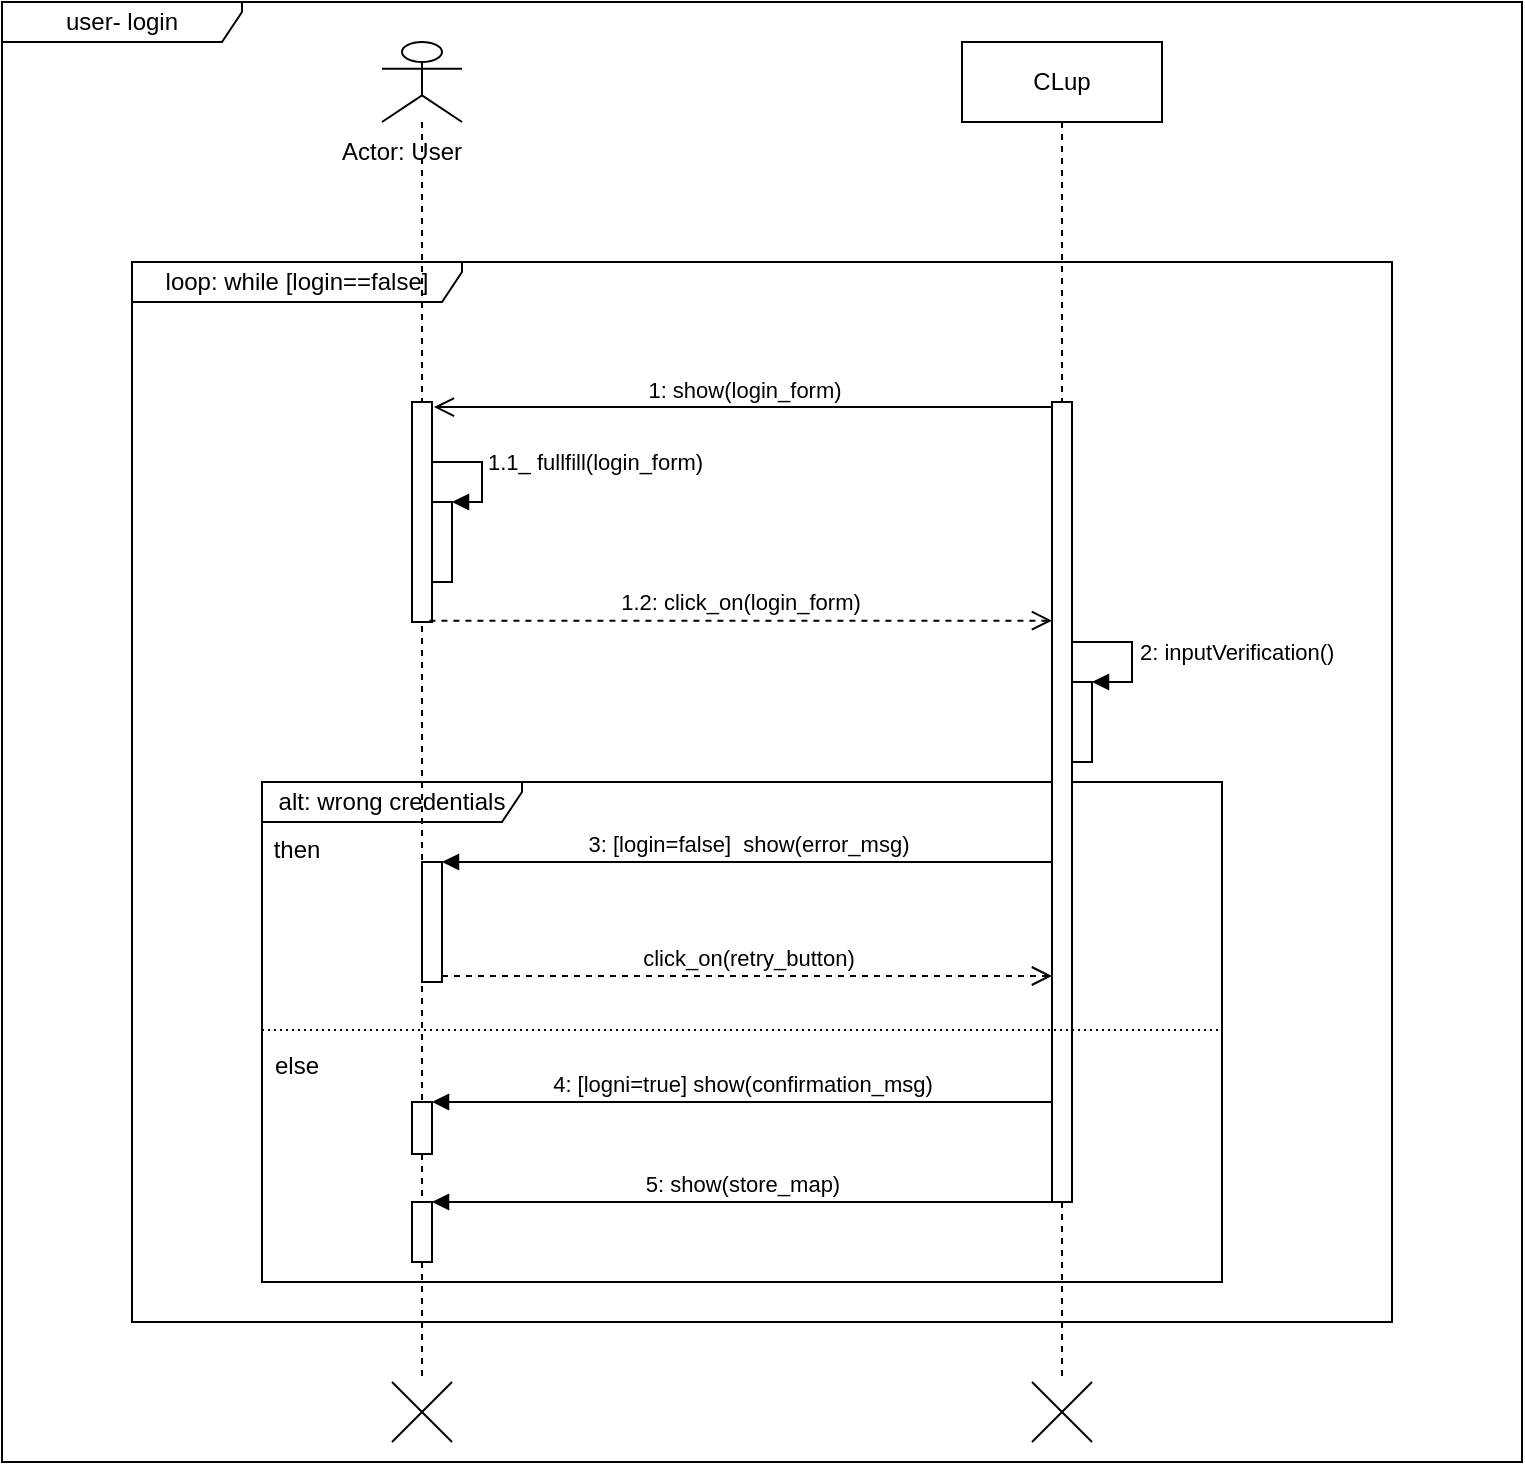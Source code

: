 <mxfile version="13.10.4" type="device"><diagram id="kgpKYQtTHZ0yAKxKKP6v" name="Page-1"><mxGraphModel dx="1360" dy="831" grid="1" gridSize="10" guides="1" tooltips="1" connect="1" arrows="1" fold="1" page="1" pageScale="1" pageWidth="850" pageHeight="1100" math="0" shadow="0"><root><mxCell id="0"/><mxCell id="1" parent="0"/><mxCell id="4mUvusCchYLz1Ih5ERtV-17" value="user- login" style="shape=umlFrame;whiteSpace=wrap;html=1;rounded=0;shadow=0;glass=0;sketch=0;strokeColor=#000000;width=120;height=20;" vertex="1" parent="1"><mxGeometry x="80" y="50" width="760" height="730" as="geometry"/></mxCell><mxCell id="4mUvusCchYLz1Ih5ERtV-18" value="loop: while [login==false]" style="shape=umlFrame;whiteSpace=wrap;html=1;rounded=0;shadow=0;glass=0;sketch=0;strokeColor=#000000;width=165;height=20;" vertex="1" parent="1"><mxGeometry x="145" y="180" width="630" height="530" as="geometry"/></mxCell><mxCell id="jvHStEDFp7qu9cUqNKni-11" value="alt: wrong credentials" style="shape=umlFrame;whiteSpace=wrap;html=1;rounded=0;shadow=0;glass=0;sketch=0;strokeColor=#000000;width=130;height=20;" vertex="1" parent="1"><mxGeometry x="210" y="440" width="480" height="250" as="geometry"/></mxCell><mxCell id="4mUvusCchYLz1Ih5ERtV-7" value="" style="shape=umlLifeline;participant=umlActor;perimeter=lifelinePerimeter;whiteSpace=wrap;html=1;container=1;collapsible=0;recursiveResize=0;verticalAlign=top;spacingTop=36;outlineConnect=0;rounded=0;shadow=0;glass=0;sketch=0;strokeColor=#000000;" vertex="1" parent="1"><mxGeometry x="270" y="70" width="40" height="670" as="geometry"/></mxCell><mxCell id="4mUvusCchYLz1Ih5ERtV-13" value="" style="html=1;points=[];perimeter=orthogonalPerimeter;rounded=0;shadow=0;glass=0;sketch=0;strokeColor=#000000;" vertex="1" parent="4mUvusCchYLz1Ih5ERtV-7"><mxGeometry x="15" y="180" width="10" height="110" as="geometry"/></mxCell><mxCell id="jvHStEDFp7qu9cUqNKni-6" value="" style="html=1;points=[];perimeter=orthogonalPerimeter;rounded=0;shadow=0;glass=0;sketch=0;strokeColor=#000000;" vertex="1" parent="4mUvusCchYLz1Ih5ERtV-7"><mxGeometry x="25" y="230" width="10" height="40" as="geometry"/></mxCell><mxCell id="jvHStEDFp7qu9cUqNKni-7" value="1.1_ fullfill(login_form)" style="edgeStyle=orthogonalEdgeStyle;html=1;align=left;spacingLeft=2;endArrow=block;rounded=0;entryX=1;entryY=0;" edge="1" target="jvHStEDFp7qu9cUqNKni-6" parent="4mUvusCchYLz1Ih5ERtV-7" source="4mUvusCchYLz1Ih5ERtV-13"><mxGeometry x="-0.231" y="-1" relative="1" as="geometry"><mxPoint x="30" y="210" as="sourcePoint"/><Array as="points"><mxPoint x="50" y="210"/><mxPoint x="50" y="230"/></Array><mxPoint x="1" y="-1" as="offset"/></mxGeometry></mxCell><mxCell id="jvHStEDFp7qu9cUqNKni-18" value="" style="html=1;points=[];perimeter=orthogonalPerimeter;rounded=0;shadow=0;glass=0;sketch=0;strokeColor=#000000;" vertex="1" parent="4mUvusCchYLz1Ih5ERtV-7"><mxGeometry x="15" y="530" width="10" height="26" as="geometry"/></mxCell><mxCell id="jvHStEDFp7qu9cUqNKni-21" value="" style="html=1;points=[];perimeter=orthogonalPerimeter;rounded=0;shadow=0;glass=0;sketch=0;strokeColor=#000000;" vertex="1" parent="4mUvusCchYLz1Ih5ERtV-7"><mxGeometry x="15" y="580" width="10" height="30" as="geometry"/></mxCell><mxCell id="4mUvusCchYLz1Ih5ERtV-8" value="Actor: User" style="text;html=1;strokeColor=none;fillColor=none;align=center;verticalAlign=middle;whiteSpace=wrap;rounded=0;shadow=0;glass=0;sketch=0;" vertex="1" parent="1"><mxGeometry x="240" y="115" width="80" height="20" as="geometry"/></mxCell><mxCell id="4mUvusCchYLz1Ih5ERtV-9" value="CLup" style="shape=umlLifeline;perimeter=lifelinePerimeter;whiteSpace=wrap;html=1;container=1;collapsible=0;recursiveResize=0;outlineConnect=0;rounded=0;shadow=0;glass=0;sketch=0;strokeColor=#000000;" vertex="1" parent="1"><mxGeometry x="560" y="70" width="100" height="670" as="geometry"/></mxCell><mxCell id="4mUvusCchYLz1Ih5ERtV-10" value="" style="html=1;points=[];perimeter=orthogonalPerimeter;rounded=0;shadow=0;glass=0;sketch=0;strokeColor=#000000;" vertex="1" parent="4mUvusCchYLz1Ih5ERtV-9"><mxGeometry x="45" y="180" width="10" height="400" as="geometry"/></mxCell><mxCell id="jvHStEDFp7qu9cUqNKni-8" value="" style="html=1;points=[];perimeter=orthogonalPerimeter;rounded=0;shadow=0;glass=0;sketch=0;strokeColor=#000000;" vertex="1" parent="4mUvusCchYLz1Ih5ERtV-9"><mxGeometry x="55" y="320" width="10" height="40" as="geometry"/></mxCell><mxCell id="jvHStEDFp7qu9cUqNKni-9" value="2: inputVerification()" style="edgeStyle=orthogonalEdgeStyle;html=1;align=left;spacingLeft=2;endArrow=block;rounded=0;entryX=1;entryY=0;" edge="1" target="jvHStEDFp7qu9cUqNKni-8" parent="4mUvusCchYLz1Ih5ERtV-9" source="4mUvusCchYLz1Ih5ERtV-10"><mxGeometry relative="1" as="geometry"><mxPoint x="60" y="310" as="sourcePoint"/><Array as="points"><mxPoint x="85" y="300"/><mxPoint x="85" y="320"/></Array></mxGeometry></mxCell><mxCell id="4mUvusCchYLz1Ih5ERtV-12" value="1: show(login_form)" style="html=1;verticalAlign=bottom;endArrow=open;endSize=8;entryX=1.097;entryY=0.023;entryDx=0;entryDy=0;entryPerimeter=0;" edge="1" source="4mUvusCchYLz1Ih5ERtV-10" parent="1" target="4mUvusCchYLz1Ih5ERtV-13"><mxGeometry relative="1" as="geometry"><mxPoint x="290" y="245" as="targetPoint"/></mxGeometry></mxCell><mxCell id="jvHStEDFp7qu9cUqNKni-3" value="1.2: click_on(login_form)" style="html=1;verticalAlign=bottom;endArrow=open;dashed=1;endSize=8;exitX=0.871;exitY=0.994;exitDx=0;exitDy=0;exitPerimeter=0;" edge="1" parent="1" source="4mUvusCchYLz1Ih5ERtV-13" target="4mUvusCchYLz1Ih5ERtV-10"><mxGeometry relative="1" as="geometry"><mxPoint x="510" y="305" as="sourcePoint"/><mxPoint x="430" y="305" as="targetPoint"/></mxGeometry></mxCell><mxCell id="jvHStEDFp7qu9cUqNKni-12" value="" style="html=1;points=[];perimeter=orthogonalPerimeter;rounded=0;shadow=0;glass=0;sketch=0;strokeColor=#000000;" vertex="1" parent="1"><mxGeometry x="290" y="480" width="10" height="60" as="geometry"/></mxCell><mxCell id="jvHStEDFp7qu9cUqNKni-13" value="3: [login=false]&amp;nbsp; show(error_msg)" style="html=1;verticalAlign=bottom;endArrow=block;entryX=1;entryY=0;" edge="1" target="jvHStEDFp7qu9cUqNKni-12" parent="1" source="4mUvusCchYLz1Ih5ERtV-10"><mxGeometry relative="1" as="geometry"><mxPoint x="360" y="480" as="sourcePoint"/></mxGeometry></mxCell><mxCell id="jvHStEDFp7qu9cUqNKni-14" value="click_on(retry_button)" style="html=1;verticalAlign=bottom;endArrow=open;dashed=1;endSize=8;exitX=1;exitY=0.95;" edge="1" source="jvHStEDFp7qu9cUqNKni-12" parent="1" target="4mUvusCchYLz1Ih5ERtV-10"><mxGeometry relative="1" as="geometry"><mxPoint x="360" y="537" as="targetPoint"/></mxGeometry></mxCell><mxCell id="jvHStEDFp7qu9cUqNKni-15" value="then" style="text;align=center;fontStyle=0;verticalAlign=middle;spacingLeft=3;spacingRight=3;strokeColor=none;rotatable=0;points=[[0,0.5],[1,0.5]];portConstraint=eastwest;rounded=0;shadow=0;glass=0;sketch=0;" vertex="1" parent="1"><mxGeometry x="215" y="460" width="25" height="26" as="geometry"/></mxCell><mxCell id="jvHStEDFp7qu9cUqNKni-16" value="" style="line;strokeWidth=1;fillColor=none;align=left;verticalAlign=middle;spacingTop=-1;spacingLeft=3;spacingRight=3;rotatable=0;labelPosition=right;points=[];portConstraint=eastwest;rounded=0;shadow=0;glass=0;sketch=0;dashed=1;dashPattern=1 2;" vertex="1" parent="1"><mxGeometry x="210" y="560" width="480" height="8" as="geometry"/></mxCell><mxCell id="jvHStEDFp7qu9cUqNKni-17" value="else" style="text;align=center;fontStyle=0;verticalAlign=middle;spacingLeft=3;spacingRight=3;strokeColor=none;rotatable=0;points=[[0,0.5],[1,0.5]];portConstraint=eastwest;rounded=0;shadow=0;glass=0;sketch=0;" vertex="1" parent="1"><mxGeometry x="215" y="568" width="25" height="26" as="geometry"/></mxCell><mxCell id="jvHStEDFp7qu9cUqNKni-19" value="4: [logni=true] show(confirmation_msg)" style="html=1;verticalAlign=bottom;endArrow=block;entryX=1;entryY=0;" edge="1" target="jvHStEDFp7qu9cUqNKni-18" parent="1" source="4mUvusCchYLz1Ih5ERtV-10"><mxGeometry relative="1" as="geometry"><mxPoint x="470" y="594" as="sourcePoint"/></mxGeometry></mxCell><mxCell id="jvHStEDFp7qu9cUqNKni-22" value="5: show(store_map)" style="html=1;verticalAlign=bottom;endArrow=block;entryX=1;entryY=0;" edge="1" target="jvHStEDFp7qu9cUqNKni-21" parent="1" source="4mUvusCchYLz1Ih5ERtV-10"><mxGeometry relative="1" as="geometry"><mxPoint x="440" y="700" as="sourcePoint"/></mxGeometry></mxCell><mxCell id="jvHStEDFp7qu9cUqNKni-24" value="" style="shape=umlDestroy;rounded=0;shadow=0;glass=0;sketch=0;strokeColor=#000000;" vertex="1" parent="1"><mxGeometry x="595" y="740" width="30" height="30" as="geometry"/></mxCell><mxCell id="jvHStEDFp7qu9cUqNKni-25" value="" style="shape=umlDestroy;rounded=0;shadow=0;glass=0;sketch=0;strokeColor=#000000;" vertex="1" parent="1"><mxGeometry x="275" y="740" width="30" height="30" as="geometry"/></mxCell></root></mxGraphModel></diagram></mxfile>